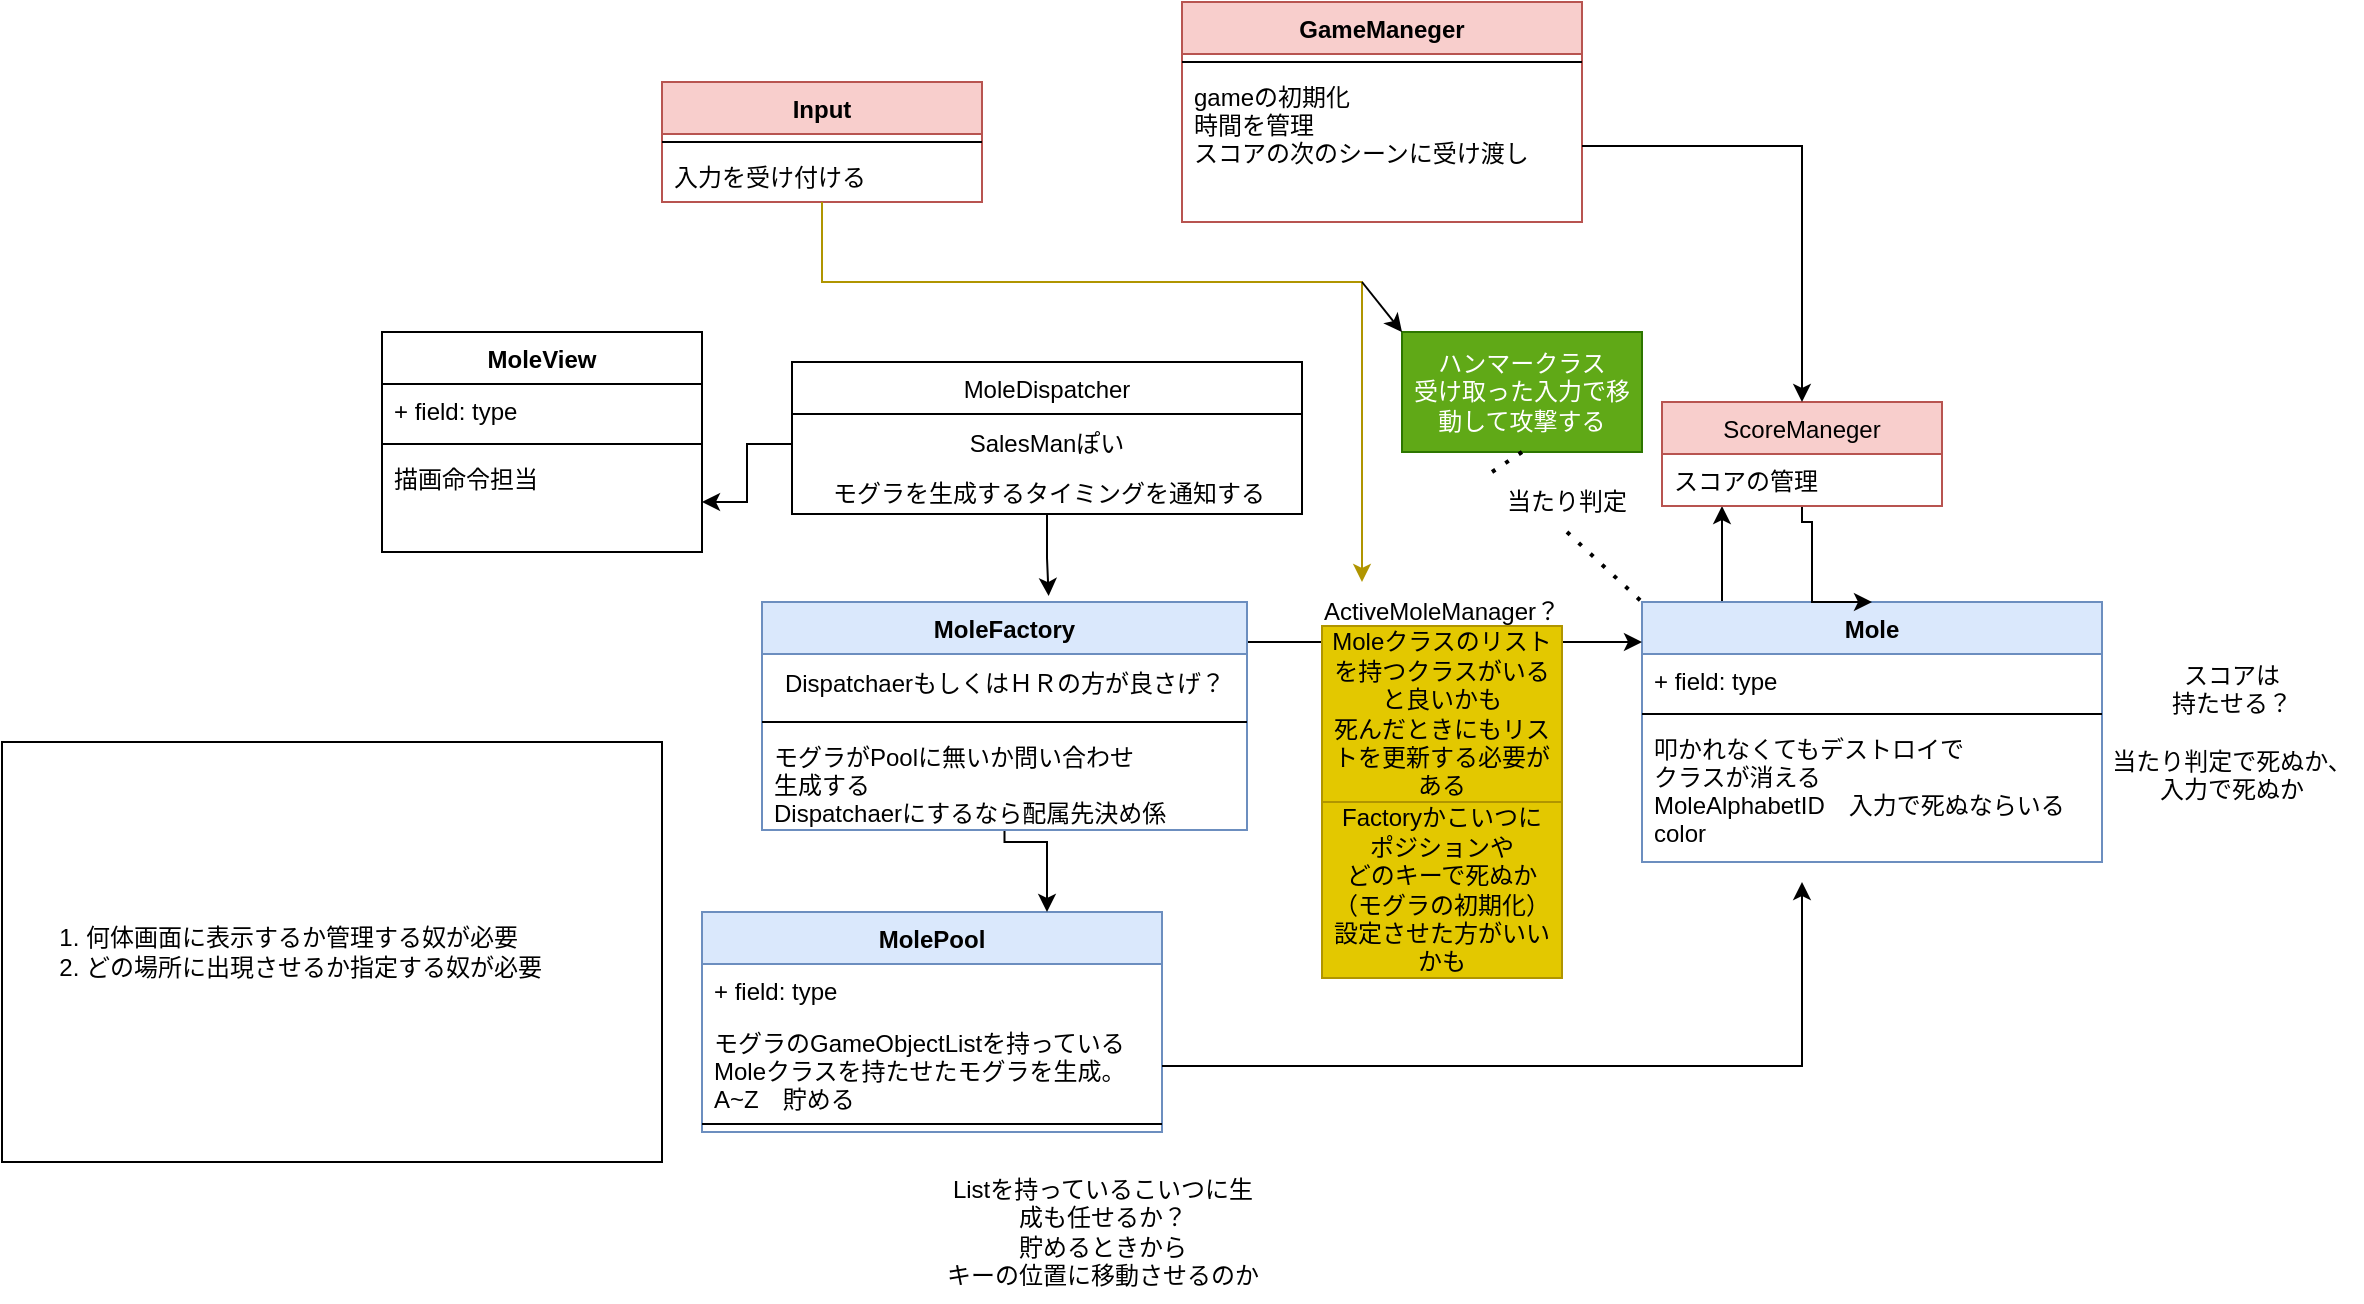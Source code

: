 <mxfile version="17.5.0" type="github">
  <diagram name="Page-1" id="c4acf3e9-155e-7222-9cf6-157b1a14988f">
    <mxGraphModel dx="1632" dy="1543" grid="1" gridSize="10" guides="1" tooltips="1" connect="1" arrows="1" fold="1" page="1" pageScale="1" pageWidth="850" pageHeight="1100" background="none" math="0" shadow="0">
      <root>
        <mxCell id="0" />
        <mxCell id="1" parent="0" />
        <mxCell id="Vvdhg_ALBChD_DTkoO_b-1" value="Input" style="swimlane;fontStyle=1;align=center;verticalAlign=top;childLayout=stackLayout;horizontal=1;startSize=26;horizontalStack=0;resizeParent=1;resizeParentMax=0;resizeLast=0;collapsible=1;marginBottom=0;fillColor=#f8cecc;strokeColor=#b85450;" parent="1" vertex="1">
          <mxGeometry x="10" y="-250" width="160" height="60" as="geometry" />
        </mxCell>
        <mxCell id="Vvdhg_ALBChD_DTkoO_b-3" value="" style="line;strokeWidth=1;fillColor=none;align=left;verticalAlign=middle;spacingTop=-1;spacingLeft=3;spacingRight=3;rotatable=0;labelPosition=right;points=[];portConstraint=eastwest;" parent="Vvdhg_ALBChD_DTkoO_b-1" vertex="1">
          <mxGeometry y="26" width="160" height="8" as="geometry" />
        </mxCell>
        <mxCell id="Vvdhg_ALBChD_DTkoO_b-4" value="入力を受け付ける" style="text;strokeColor=none;fillColor=none;align=left;verticalAlign=top;spacingLeft=4;spacingRight=4;overflow=hidden;rotatable=0;points=[[0,0.5],[1,0.5]];portConstraint=eastwest;" parent="Vvdhg_ALBChD_DTkoO_b-1" vertex="1">
          <mxGeometry y="34" width="160" height="26" as="geometry" />
        </mxCell>
        <mxCell id="Vvdhg_ALBChD_DTkoO_b-9" value="GameManeger" style="swimlane;fontStyle=1;align=center;verticalAlign=top;childLayout=stackLayout;horizontal=1;startSize=26;horizontalStack=0;resizeParent=1;resizeParentMax=0;resizeLast=0;collapsible=1;marginBottom=0;fillColor=#f8cecc;strokeColor=#b85450;" parent="1" vertex="1">
          <mxGeometry x="270" y="-290" width="200" height="110" as="geometry" />
        </mxCell>
        <mxCell id="Vvdhg_ALBChD_DTkoO_b-11" value="" style="line;strokeWidth=1;fillColor=none;align=left;verticalAlign=middle;spacingTop=-1;spacingLeft=3;spacingRight=3;rotatable=0;labelPosition=right;points=[];portConstraint=eastwest;" parent="Vvdhg_ALBChD_DTkoO_b-9" vertex="1">
          <mxGeometry y="26" width="200" height="8" as="geometry" />
        </mxCell>
        <mxCell id="Vvdhg_ALBChD_DTkoO_b-12" value="gameの初期化&#xa;時間を管理&#xa;スコアの次のシーンに受け渡し" style="text;strokeColor=none;fillColor=none;align=left;verticalAlign=top;spacingLeft=4;spacingRight=4;overflow=hidden;rotatable=0;points=[[0,0.5],[1,0.5]];portConstraint=eastwest;" parent="Vvdhg_ALBChD_DTkoO_b-9" vertex="1">
          <mxGeometry y="34" width="200" height="76" as="geometry" />
        </mxCell>
        <mxCell id="XA66LzQS8de4cFt1vejA-6" value="" style="edgeStyle=orthogonalEdgeStyle;rounded=0;orthogonalLoop=1;jettySize=auto;html=1;" parent="1" source="Vvdhg_ALBChD_DTkoO_b-13" target="Vvdhg_ALBChD_DTkoO_b-42" edge="1">
          <mxGeometry relative="1" as="geometry">
            <Array as="points">
              <mxPoint x="540" y="-14" />
              <mxPoint x="540" y="-14" />
            </Array>
          </mxGeometry>
        </mxCell>
        <mxCell id="Vvdhg_ALBChD_DTkoO_b-13" value="Mole" style="swimlane;fontStyle=1;align=center;verticalAlign=top;childLayout=stackLayout;horizontal=1;startSize=26;horizontalStack=0;resizeParent=1;resizeParentMax=0;resizeLast=0;collapsible=1;marginBottom=0;fillColor=#dae8fc;strokeColor=#6c8ebf;" parent="1" vertex="1">
          <mxGeometry x="500" y="10" width="230" height="130" as="geometry" />
        </mxCell>
        <mxCell id="Vvdhg_ALBChD_DTkoO_b-14" value="+ field: type" style="text;strokeColor=none;fillColor=none;align=left;verticalAlign=top;spacingLeft=4;spacingRight=4;overflow=hidden;rotatable=0;points=[[0,0.5],[1,0.5]];portConstraint=eastwest;" parent="Vvdhg_ALBChD_DTkoO_b-13" vertex="1">
          <mxGeometry y="26" width="230" height="26" as="geometry" />
        </mxCell>
        <mxCell id="Vvdhg_ALBChD_DTkoO_b-15" value="" style="line;strokeWidth=1;fillColor=none;align=left;verticalAlign=middle;spacingTop=-1;spacingLeft=3;spacingRight=3;rotatable=0;labelPosition=right;points=[];portConstraint=eastwest;" parent="Vvdhg_ALBChD_DTkoO_b-13" vertex="1">
          <mxGeometry y="52" width="230" height="8" as="geometry" />
        </mxCell>
        <mxCell id="Vvdhg_ALBChD_DTkoO_b-16" value="叩かれなくてもデストロイで&#xa;クラスが消える&#xa;MoleAlphabetID　入力で死ぬならいる&#xa;color" style="text;strokeColor=none;fillColor=none;align=left;verticalAlign=top;spacingLeft=4;spacingRight=4;overflow=hidden;rotatable=0;points=[[0,0.5],[1,0.5]];portConstraint=eastwest;" parent="Vvdhg_ALBChD_DTkoO_b-13" vertex="1">
          <mxGeometry y="60" width="230" height="70" as="geometry" />
        </mxCell>
        <mxCell id="Vvdhg_ALBChD_DTkoO_b-17" value="MolePool" style="swimlane;fontStyle=1;align=center;verticalAlign=top;childLayout=stackLayout;horizontal=1;startSize=26;horizontalStack=0;resizeParent=1;resizeParentMax=0;resizeLast=0;collapsible=1;marginBottom=0;fillColor=#dae8fc;strokeColor=#6c8ebf;" parent="1" vertex="1">
          <mxGeometry x="30" y="165" width="230" height="110" as="geometry" />
        </mxCell>
        <mxCell id="Vvdhg_ALBChD_DTkoO_b-18" value="+ field: type" style="text;strokeColor=none;fillColor=none;align=left;verticalAlign=top;spacingLeft=4;spacingRight=4;overflow=hidden;rotatable=0;points=[[0,0.5],[1,0.5]];portConstraint=eastwest;" parent="Vvdhg_ALBChD_DTkoO_b-17" vertex="1">
          <mxGeometry y="26" width="230" height="26" as="geometry" />
        </mxCell>
        <mxCell id="Vvdhg_ALBChD_DTkoO_b-20" value="モグラのGameObjectListを持っている&#xa;Moleクラスを持たせたモグラを生成。&#xa;A~Z　貯める" style="text;strokeColor=none;fillColor=none;align=left;verticalAlign=top;spacingLeft=4;spacingRight=4;overflow=hidden;rotatable=0;points=[[0,0.5],[1,0.5]];portConstraint=eastwest;" parent="Vvdhg_ALBChD_DTkoO_b-17" vertex="1">
          <mxGeometry y="52" width="230" height="50" as="geometry" />
        </mxCell>
        <mxCell id="Vvdhg_ALBChD_DTkoO_b-19" value="" style="line;strokeWidth=1;fillColor=none;align=left;verticalAlign=middle;spacingTop=-1;spacingLeft=3;spacingRight=3;rotatable=0;labelPosition=right;points=[];portConstraint=eastwest;" parent="Vvdhg_ALBChD_DTkoO_b-17" vertex="1">
          <mxGeometry y="102" width="230" height="8" as="geometry" />
        </mxCell>
        <mxCell id="Vvdhg_ALBChD_DTkoO_b-66" style="edgeStyle=orthogonalEdgeStyle;rounded=0;orthogonalLoop=1;jettySize=auto;html=1;entryX=0;entryY=0.154;entryDx=0;entryDy=0;entryPerimeter=0;" parent="1" source="Vvdhg_ALBChD_DTkoO_b-21" target="Vvdhg_ALBChD_DTkoO_b-13" edge="1">
          <mxGeometry relative="1" as="geometry">
            <Array as="points">
              <mxPoint x="335" y="30" />
              <mxPoint x="335" y="30" />
            </Array>
          </mxGeometry>
        </mxCell>
        <mxCell id="Z_1ZyHOvy-6-JFD3m0zJ-14" value="" style="edgeStyle=orthogonalEdgeStyle;rounded=0;orthogonalLoop=1;jettySize=auto;html=1;entryX=0.75;entryY=0;entryDx=0;entryDy=0;" edge="1" parent="1" source="Vvdhg_ALBChD_DTkoO_b-21" target="Vvdhg_ALBChD_DTkoO_b-17">
          <mxGeometry relative="1" as="geometry">
            <mxPoint x="210" y="130" as="targetPoint" />
            <Array as="points">
              <mxPoint x="181" y="130" />
              <mxPoint x="203" y="130" />
            </Array>
          </mxGeometry>
        </mxCell>
        <mxCell id="Vvdhg_ALBChD_DTkoO_b-21" value="MoleFactory" style="swimlane;fontStyle=1;align=center;verticalAlign=top;childLayout=stackLayout;horizontal=1;startSize=26;horizontalStack=0;resizeParent=1;resizeParentMax=0;resizeLast=0;collapsible=1;marginBottom=0;fillColor=#dae8fc;strokeColor=#6c8ebf;" parent="1" vertex="1">
          <mxGeometry x="60" y="10" width="242.5" height="114" as="geometry" />
        </mxCell>
        <mxCell id="Z_1ZyHOvy-6-JFD3m0zJ-3" value="DispatchaerもしくはＨＲの方が良さげ？" style="text;html=1;strokeColor=none;fillColor=none;align=center;verticalAlign=middle;whiteSpace=wrap;rounded=0;" vertex="1" parent="Vvdhg_ALBChD_DTkoO_b-21">
          <mxGeometry y="26" width="242.5" height="30" as="geometry" />
        </mxCell>
        <mxCell id="Vvdhg_ALBChD_DTkoO_b-23" value="" style="line;strokeWidth=1;fillColor=none;align=left;verticalAlign=middle;spacingTop=-1;spacingLeft=3;spacingRight=3;rotatable=0;labelPosition=right;points=[];portConstraint=eastwest;" parent="Vvdhg_ALBChD_DTkoO_b-21" vertex="1">
          <mxGeometry y="56" width="242.5" height="8" as="geometry" />
        </mxCell>
        <mxCell id="Vvdhg_ALBChD_DTkoO_b-24" value="モグラがPoolに無いか問い合わせ&#xa;生成する&#xa;Dispatchaerにするなら配属先決め係" style="text;strokeColor=none;fillColor=none;align=left;verticalAlign=top;spacingLeft=4;spacingRight=4;overflow=hidden;rotatable=0;points=[[0,0.5],[1,0.5]];portConstraint=eastwest;" parent="Vvdhg_ALBChD_DTkoO_b-21" vertex="1">
          <mxGeometry y="64" width="242.5" height="50" as="geometry" />
        </mxCell>
        <mxCell id="Vvdhg_ALBChD_DTkoO_b-26" value="MoleView" style="swimlane;fontStyle=1;align=center;verticalAlign=top;childLayout=stackLayout;horizontal=1;startSize=26;horizontalStack=0;resizeParent=1;resizeParentMax=0;resizeLast=0;collapsible=1;marginBottom=0;" parent="1" vertex="1">
          <mxGeometry x="-130" y="-125" width="160" height="110" as="geometry" />
        </mxCell>
        <mxCell id="Vvdhg_ALBChD_DTkoO_b-27" value="+ field: type" style="text;strokeColor=none;fillColor=none;align=left;verticalAlign=top;spacingLeft=4;spacingRight=4;overflow=hidden;rotatable=0;points=[[0,0.5],[1,0.5]];portConstraint=eastwest;" parent="Vvdhg_ALBChD_DTkoO_b-26" vertex="1">
          <mxGeometry y="26" width="160" height="26" as="geometry" />
        </mxCell>
        <mxCell id="Vvdhg_ALBChD_DTkoO_b-28" value="" style="line;strokeWidth=1;fillColor=none;align=left;verticalAlign=middle;spacingTop=-1;spacingLeft=3;spacingRight=3;rotatable=0;labelPosition=right;points=[];portConstraint=eastwest;" parent="Vvdhg_ALBChD_DTkoO_b-26" vertex="1">
          <mxGeometry y="52" width="160" height="8" as="geometry" />
        </mxCell>
        <mxCell id="Vvdhg_ALBChD_DTkoO_b-29" value="描画命令担当" style="text;strokeColor=none;fillColor=none;align=left;verticalAlign=top;spacingLeft=4;spacingRight=4;overflow=hidden;rotatable=0;points=[[0,0.5],[1,0.5]];portConstraint=eastwest;" parent="Vvdhg_ALBChD_DTkoO_b-26" vertex="1">
          <mxGeometry y="60" width="160" height="50" as="geometry" />
        </mxCell>
        <mxCell id="Vvdhg_ALBChD_DTkoO_b-30" value="MoleDispatcher" style="swimlane;fontStyle=0;childLayout=stackLayout;horizontal=1;startSize=26;horizontalStack=0;resizeParent=1;resizeParentMax=0;resizeLast=0;collapsible=1;marginBottom=0;" parent="1" vertex="1">
          <mxGeometry x="75" y="-110" width="255" height="76" as="geometry" />
        </mxCell>
        <mxCell id="Z_1ZyHOvy-6-JFD3m0zJ-2" value="SalesManぽい" style="text;html=1;strokeColor=none;fillColor=none;align=center;verticalAlign=middle;whiteSpace=wrap;rounded=0;" vertex="1" parent="Vvdhg_ALBChD_DTkoO_b-30">
          <mxGeometry y="26" width="255" height="30" as="geometry" />
        </mxCell>
        <mxCell id="Vvdhg_ALBChD_DTkoO_b-38" value="&lt;span style=&quot;text-align: left&quot;&gt;モグラを生成するタイミングを通知する&lt;br&gt;&lt;/span&gt;" style="text;html=1;align=center;verticalAlign=middle;resizable=0;points=[];autosize=1;strokeColor=none;fillColor=none;" parent="Vvdhg_ALBChD_DTkoO_b-30" vertex="1">
          <mxGeometry y="56" width="255" height="20" as="geometry" />
        </mxCell>
        <mxCell id="Vvdhg_ALBChD_DTkoO_b-52" value="" style="edgeStyle=orthogonalEdgeStyle;rounded=0;orthogonalLoop=1;jettySize=auto;html=1;entryX=0.5;entryY=0;entryDx=0;entryDy=0;" parent="1" source="Vvdhg_ALBChD_DTkoO_b-39" target="Vvdhg_ALBChD_DTkoO_b-13" edge="1">
          <mxGeometry relative="1" as="geometry">
            <Array as="points">
              <mxPoint x="580" y="-30" />
              <mxPoint x="585" y="-30" />
            </Array>
          </mxGeometry>
        </mxCell>
        <mxCell id="Vvdhg_ALBChD_DTkoO_b-39" value="ScoreManeger" style="swimlane;fontStyle=0;childLayout=stackLayout;horizontal=1;startSize=26;fillColor=#f8cecc;horizontalStack=0;resizeParent=1;resizeParentMax=0;resizeLast=0;collapsible=1;marginBottom=0;strokeColor=#b85450;" parent="1" vertex="1">
          <mxGeometry x="510" y="-90" width="140" height="52" as="geometry" />
        </mxCell>
        <mxCell id="Vvdhg_ALBChD_DTkoO_b-42" value="スコアの管理" style="text;strokeColor=none;fillColor=none;align=left;verticalAlign=top;spacingLeft=4;spacingRight=4;overflow=hidden;rotatable=0;points=[[0,0.5],[1,0.5]];portConstraint=eastwest;" parent="Vvdhg_ALBChD_DTkoO_b-39" vertex="1">
          <mxGeometry y="26" width="140" height="26" as="geometry" />
        </mxCell>
        <mxCell id="Vvdhg_ALBChD_DTkoO_b-59" style="edgeStyle=orthogonalEdgeStyle;rounded=0;orthogonalLoop=1;jettySize=auto;html=1;exitX=1;exitY=0.5;exitDx=0;exitDy=0;entryX=0.5;entryY=0;entryDx=0;entryDy=0;" parent="1" source="Vvdhg_ALBChD_DTkoO_b-12" target="Vvdhg_ALBChD_DTkoO_b-39" edge="1">
          <mxGeometry relative="1" as="geometry" />
        </mxCell>
        <mxCell id="XA66LzQS8de4cFt1vejA-1" value="&lt;ol&gt;&lt;li&gt;何体画面に表示するか管理する奴が必要&lt;/li&gt;&lt;li&gt;どの場所に出現させるか指定する奴が必要&lt;/li&gt;&lt;/ol&gt;" style="rounded=0;whiteSpace=wrap;html=1;align=left;" parent="1" vertex="1">
          <mxGeometry x="-320" y="80" width="330" height="210" as="geometry" />
        </mxCell>
        <mxCell id="XA66LzQS8de4cFt1vejA-2" value="" style="edgeStyle=orthogonalEdgeStyle;rounded=0;orthogonalLoop=1;jettySize=auto;html=1;entryX=0.591;entryY=-0.026;entryDx=0;entryDy=0;entryPerimeter=0;" parent="1" source="Vvdhg_ALBChD_DTkoO_b-38" target="Vvdhg_ALBChD_DTkoO_b-21" edge="1">
          <mxGeometry relative="1" as="geometry" />
        </mxCell>
        <mxCell id="XA66LzQS8de4cFt1vejA-5" style="edgeStyle=orthogonalEdgeStyle;rounded=0;orthogonalLoop=1;jettySize=auto;html=1;" parent="1" source="Vvdhg_ALBChD_DTkoO_b-20" edge="1">
          <mxGeometry relative="1" as="geometry">
            <mxPoint x="580" y="150" as="targetPoint" />
            <Array as="points">
              <mxPoint x="580" y="242" />
              <mxPoint x="580" y="150" />
            </Array>
          </mxGeometry>
        </mxCell>
        <mxCell id="XA66LzQS8de4cFt1vejA-8" value="Moleクラスのリスト&lt;br&gt;を持つクラスがいると良いかも&lt;br&gt;死んだときにもリストを更新する必要がある" style="rounded=0;whiteSpace=wrap;html=1;fillColor=#e3c800;fontColor=#000000;strokeColor=#B09500;" parent="1" vertex="1">
          <mxGeometry x="340" y="22" width="120" height="88" as="geometry" />
        </mxCell>
        <mxCell id="XA66LzQS8de4cFt1vejA-9" style="edgeStyle=orthogonalEdgeStyle;rounded=0;orthogonalLoop=1;jettySize=auto;html=1;fillColor=#e3c800;strokeColor=#B09500;" parent="1" source="Vvdhg_ALBChD_DTkoO_b-4" edge="1">
          <mxGeometry relative="1" as="geometry">
            <Array as="points">
              <mxPoint x="90" y="-150" />
              <mxPoint x="360" y="-150" />
              <mxPoint x="360" />
            </Array>
            <mxPoint x="360" as="targetPoint" />
          </mxGeometry>
        </mxCell>
        <mxCell id="XA66LzQS8de4cFt1vejA-10" value="Factoryかこいつに&lt;br&gt;ポジションや&lt;br&gt;どのキーで死ぬか&lt;br&gt;（モグラの初期化）設定させた方がいいかも" style="rounded=0;whiteSpace=wrap;html=1;fillColor=#e3c800;fontColor=#000000;strokeColor=#B09500;" parent="1" vertex="1">
          <mxGeometry x="340" y="110" width="120" height="88" as="geometry" />
        </mxCell>
        <mxCell id="Z_1ZyHOvy-6-JFD3m0zJ-1" value="ActiveMoleManager？" style="text;html=1;strokeColor=none;fillColor=none;align=center;verticalAlign=middle;whiteSpace=wrap;rounded=0;" vertex="1" parent="1">
          <mxGeometry x="370" width="60" height="30" as="geometry" />
        </mxCell>
        <mxCell id="Z_1ZyHOvy-6-JFD3m0zJ-5" value="" style="edgeStyle=orthogonalEdgeStyle;rounded=0;orthogonalLoop=1;jettySize=auto;html=1;" edge="1" parent="1" source="Z_1ZyHOvy-6-JFD3m0zJ-2" target="Vvdhg_ALBChD_DTkoO_b-29">
          <mxGeometry relative="1" as="geometry" />
        </mxCell>
        <mxCell id="Z_1ZyHOvy-6-JFD3m0zJ-6" value="スコアは&lt;br&gt;持たせる？&lt;br&gt;&lt;br&gt;当たり判定で死ぬか、入力で死ぬか" style="text;html=1;strokeColor=none;fillColor=none;align=center;verticalAlign=middle;whiteSpace=wrap;rounded=0;" vertex="1" parent="1">
          <mxGeometry x="730" y="20" width="130" height="110" as="geometry" />
        </mxCell>
        <mxCell id="Z_1ZyHOvy-6-JFD3m0zJ-7" value="ハンマークラス&lt;br&gt;受け取った入力で移動して攻撃する" style="rounded=0;whiteSpace=wrap;html=1;fillColor=#60a917;fontColor=#ffffff;strokeColor=#2D7600;" vertex="1" parent="1">
          <mxGeometry x="380" y="-125" width="120" height="60" as="geometry" />
        </mxCell>
        <mxCell id="Z_1ZyHOvy-6-JFD3m0zJ-8" value="" style="endArrow=classic;html=1;rounded=0;entryX=0;entryY=0;entryDx=0;entryDy=0;" edge="1" parent="1" target="Z_1ZyHOvy-6-JFD3m0zJ-7">
          <mxGeometry width="50" height="50" relative="1" as="geometry">
            <mxPoint x="360" y="-150" as="sourcePoint" />
            <mxPoint x="400" y="-160" as="targetPoint" />
          </mxGeometry>
        </mxCell>
        <mxCell id="Z_1ZyHOvy-6-JFD3m0zJ-10" value="" style="endArrow=none;dashed=1;html=1;dashPattern=1 3;strokeWidth=2;rounded=0;exitX=0.5;exitY=1;exitDx=0;exitDy=0;entryX=0;entryY=0;entryDx=0;entryDy=0;startArrow=none;" edge="1" parent="1" source="Z_1ZyHOvy-6-JFD3m0zJ-12" target="Vvdhg_ALBChD_DTkoO_b-13">
          <mxGeometry width="50" height="50" relative="1" as="geometry">
            <mxPoint x="440" as="sourcePoint" />
            <mxPoint x="490" y="-50" as="targetPoint" />
          </mxGeometry>
        </mxCell>
        <mxCell id="Z_1ZyHOvy-6-JFD3m0zJ-12" value="当たり判定" style="text;html=1;strokeColor=none;fillColor=none;align=center;verticalAlign=middle;whiteSpace=wrap;rounded=0;" vertex="1" parent="1">
          <mxGeometry x="425" y="-55" width="75" height="30" as="geometry" />
        </mxCell>
        <mxCell id="Z_1ZyHOvy-6-JFD3m0zJ-13" value="" style="endArrow=none;dashed=1;html=1;dashPattern=1 3;strokeWidth=2;rounded=0;exitX=0.5;exitY=1;exitDx=0;exitDy=0;entryX=0;entryY=0;entryDx=0;entryDy=0;" edge="1" parent="1" source="Z_1ZyHOvy-6-JFD3m0zJ-7" target="Z_1ZyHOvy-6-JFD3m0zJ-12">
          <mxGeometry width="50" height="50" relative="1" as="geometry">
            <mxPoint x="440" y="-65" as="sourcePoint" />
            <mxPoint x="500" y="10" as="targetPoint" />
          </mxGeometry>
        </mxCell>
        <mxCell id="Z_1ZyHOvy-6-JFD3m0zJ-15" value="Listを持っているこいつに生成も任せるか？&lt;br&gt;貯めるときから&lt;br&gt;キーの位置に移動させるのか" style="text;html=1;strokeColor=none;fillColor=none;align=center;verticalAlign=middle;whiteSpace=wrap;rounded=0;" vertex="1" parent="1">
          <mxGeometry x="151" y="290" width="159" height="70" as="geometry" />
        </mxCell>
      </root>
    </mxGraphModel>
  </diagram>
</mxfile>
